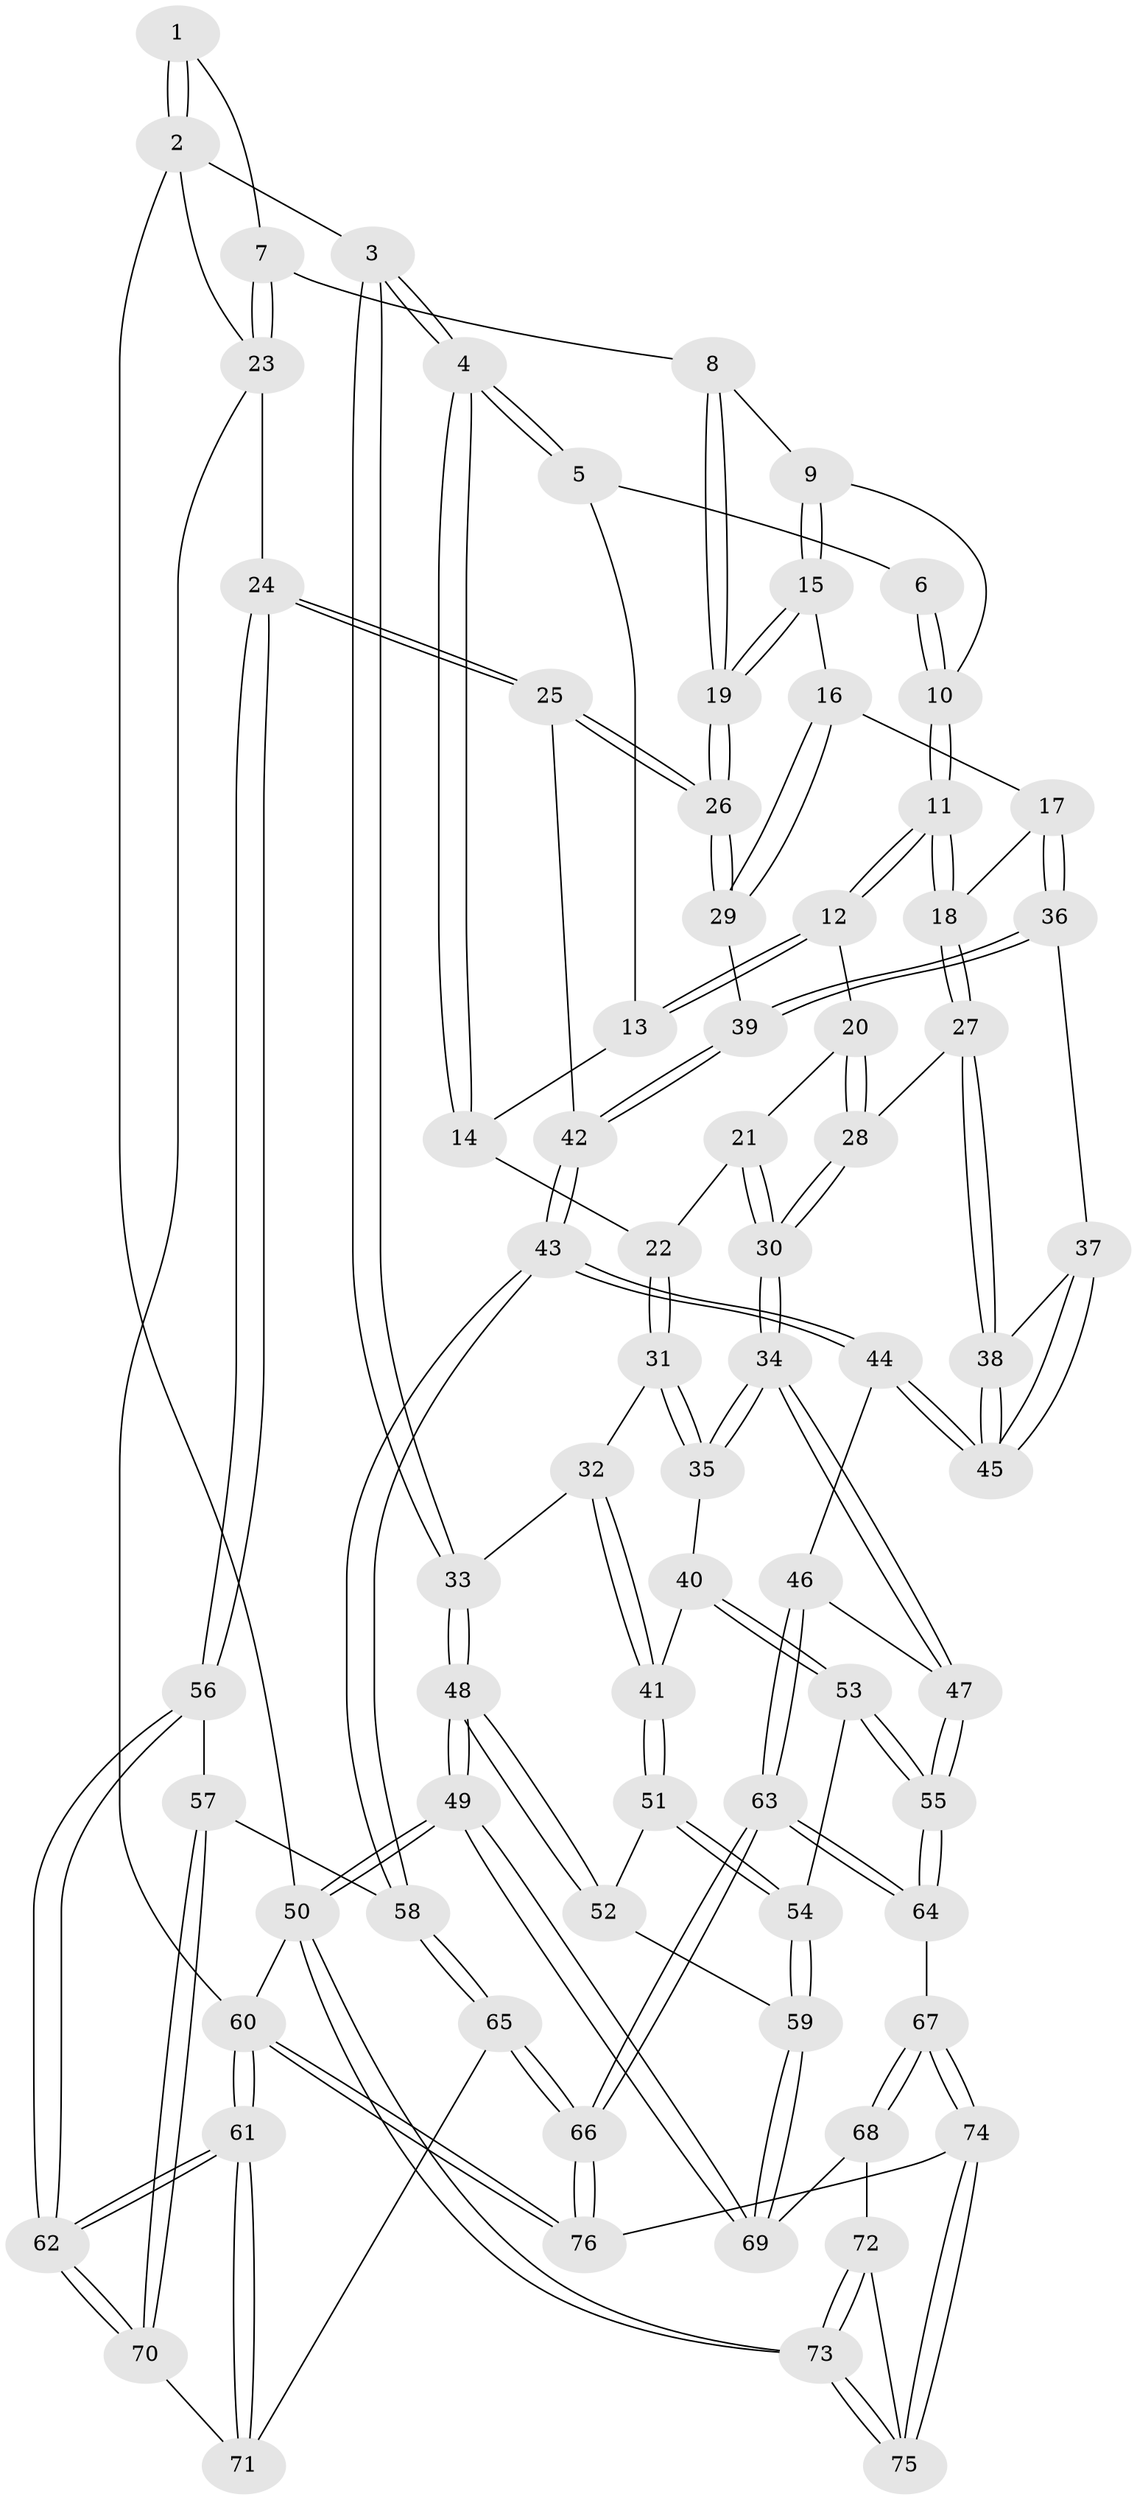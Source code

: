 // Generated by graph-tools (version 1.1) at 2025/17/03/09/25 04:17:12]
// undirected, 76 vertices, 187 edges
graph export_dot {
graph [start="1"]
  node [color=gray90,style=filled];
  1 [pos="+0.5939469962612838+0"];
  2 [pos="+0+0"];
  3 [pos="+0+0"];
  4 [pos="+0.025931428492748484+0.03783455837240339"];
  5 [pos="+0.4896433496021916+0.08704587851163946"];
  6 [pos="+0.5652637683022713+0"];
  7 [pos="+1+0"];
  8 [pos="+0.9176036373558162+0.08020418350894412"];
  9 [pos="+0.9045768202771544+0.09708539829144078"];
  10 [pos="+0.6757611952751864+0.17539358228505283"];
  11 [pos="+0.6420399487335345+0.2554356894841923"];
  12 [pos="+0.4856161709119705+0.19736669437927357"];
  13 [pos="+0.47860182233792636+0.1717906681943833"];
  14 [pos="+0.23943668389245862+0.17173538184279663"];
  15 [pos="+0.8563912770945246+0.23178369606740856"];
  16 [pos="+0.8405890747340625+0.2641517064083066"];
  17 [pos="+0.7710406365934935+0.3289213392918929"];
  18 [pos="+0.664700163341098+0.30880425211791557"];
  19 [pos="+0.9854863929973045+0.33330016842373594"];
  20 [pos="+0.4680887331172658+0.23390739550113007"];
  21 [pos="+0.3950916986187051+0.2989663223866836"];
  22 [pos="+0.33951668798724216+0.30017018524560285"];
  23 [pos="+1+0"];
  24 [pos="+1+0.503765860662969"];
  25 [pos="+1+0.4955163779881105"];
  26 [pos="+1+0.41318558139583816"];
  27 [pos="+0.5824182922913457+0.4193836923026906"];
  28 [pos="+0.5556978377535853+0.422805597682638"];
  29 [pos="+0.957360837038933+0.38893610415276486"];
  30 [pos="+0.4694601201914513+0.4652768423209604"];
  31 [pos="+0.3080297491446707+0.3507245371287762"];
  32 [pos="+0.11543843470420775+0.3433178627420017"];
  33 [pos="+0+0"];
  34 [pos="+0.43352973012094964+0.5103570990273947"];
  35 [pos="+0.3155648035847673+0.4513371584080395"];
  36 [pos="+0.7942309868788683+0.3963731761755007"];
  37 [pos="+0.7328356471729262+0.43687919566790046"];
  38 [pos="+0.6121444305087963+0.45232559840977926"];
  39 [pos="+0.8069572727776037+0.4142765279294536"];
  40 [pos="+0.19479691831952112+0.485659439503033"];
  41 [pos="+0.17961432172159378+0.47966874877181054"];
  42 [pos="+0.8312293421909219+0.5478689209708398"];
  43 [pos="+0.7457670154144258+0.6460576745929217"];
  44 [pos="+0.7179321310161578+0.6411556120568844"];
  45 [pos="+0.680231548565442+0.5605295551770944"];
  46 [pos="+0.6209937158616295+0.677404285402637"];
  47 [pos="+0.4328115324450265+0.5584238714133047"];
  48 [pos="+0+0.6106496104391004"];
  49 [pos="+0+0.7385395803524482"];
  50 [pos="+0+1"];
  51 [pos="+0.05668027055951898+0.5895368272137754"];
  52 [pos="+0+0.6076005048085492"];
  53 [pos="+0.2856032140767146+0.686522518855255"];
  54 [pos="+0.22603028191492947+0.7012244449211863"];
  55 [pos="+0.3199561204198513+0.6944877219124861"];
  56 [pos="+1+0.5639172303858389"];
  57 [pos="+0.8207726251001723+0.7257752298915925"];
  58 [pos="+0.7779872416877809+0.6914626851099849"];
  59 [pos="+0.15477709589835228+0.7673662679648777"];
  60 [pos="+1+1"];
  61 [pos="+1+1"];
  62 [pos="+1+1"];
  63 [pos="+0.4955369679256053+0.8858705062599823"];
  64 [pos="+0.37568111860700093+0.8026887608287205"];
  65 [pos="+0.6589334401231747+0.9436878770452585"];
  66 [pos="+0.5419406030180297+1"];
  67 [pos="+0.2045595982110029+0.9253664260409572"];
  68 [pos="+0.10844731376867675+0.8526665450247044"];
  69 [pos="+0.10738476678188727+0.8503794750340247"];
  70 [pos="+0.8266883608304211+0.7353302013656636"];
  71 [pos="+0.8217803189591285+0.903286997612939"];
  72 [pos="+0.09331388150455817+0.88311355660506"];
  73 [pos="+0+1"];
  74 [pos="+0.26815854380824733+1"];
  75 [pos="+0.0629954931694453+1"];
  76 [pos="+0.5271845841589983+1"];
  1 -- 2;
  1 -- 2;
  1 -- 7;
  2 -- 3;
  2 -- 23;
  2 -- 50;
  3 -- 4;
  3 -- 4;
  3 -- 33;
  3 -- 33;
  4 -- 5;
  4 -- 5;
  4 -- 14;
  4 -- 14;
  5 -- 6;
  5 -- 13;
  6 -- 10;
  6 -- 10;
  7 -- 8;
  7 -- 23;
  7 -- 23;
  8 -- 9;
  8 -- 19;
  8 -- 19;
  9 -- 10;
  9 -- 15;
  9 -- 15;
  10 -- 11;
  10 -- 11;
  11 -- 12;
  11 -- 12;
  11 -- 18;
  11 -- 18;
  12 -- 13;
  12 -- 13;
  12 -- 20;
  13 -- 14;
  14 -- 22;
  15 -- 16;
  15 -- 19;
  15 -- 19;
  16 -- 17;
  16 -- 29;
  16 -- 29;
  17 -- 18;
  17 -- 36;
  17 -- 36;
  18 -- 27;
  18 -- 27;
  19 -- 26;
  19 -- 26;
  20 -- 21;
  20 -- 28;
  20 -- 28;
  21 -- 22;
  21 -- 30;
  21 -- 30;
  22 -- 31;
  22 -- 31;
  23 -- 24;
  23 -- 60;
  24 -- 25;
  24 -- 25;
  24 -- 56;
  24 -- 56;
  25 -- 26;
  25 -- 26;
  25 -- 42;
  26 -- 29;
  26 -- 29;
  27 -- 28;
  27 -- 38;
  27 -- 38;
  28 -- 30;
  28 -- 30;
  29 -- 39;
  30 -- 34;
  30 -- 34;
  31 -- 32;
  31 -- 35;
  31 -- 35;
  32 -- 33;
  32 -- 41;
  32 -- 41;
  33 -- 48;
  33 -- 48;
  34 -- 35;
  34 -- 35;
  34 -- 47;
  34 -- 47;
  35 -- 40;
  36 -- 37;
  36 -- 39;
  36 -- 39;
  37 -- 38;
  37 -- 45;
  37 -- 45;
  38 -- 45;
  38 -- 45;
  39 -- 42;
  39 -- 42;
  40 -- 41;
  40 -- 53;
  40 -- 53;
  41 -- 51;
  41 -- 51;
  42 -- 43;
  42 -- 43;
  43 -- 44;
  43 -- 44;
  43 -- 58;
  43 -- 58;
  44 -- 45;
  44 -- 45;
  44 -- 46;
  46 -- 47;
  46 -- 63;
  46 -- 63;
  47 -- 55;
  47 -- 55;
  48 -- 49;
  48 -- 49;
  48 -- 52;
  48 -- 52;
  49 -- 50;
  49 -- 50;
  49 -- 69;
  49 -- 69;
  50 -- 73;
  50 -- 73;
  50 -- 60;
  51 -- 52;
  51 -- 54;
  51 -- 54;
  52 -- 59;
  53 -- 54;
  53 -- 55;
  53 -- 55;
  54 -- 59;
  54 -- 59;
  55 -- 64;
  55 -- 64;
  56 -- 57;
  56 -- 62;
  56 -- 62;
  57 -- 58;
  57 -- 70;
  57 -- 70;
  58 -- 65;
  58 -- 65;
  59 -- 69;
  59 -- 69;
  60 -- 61;
  60 -- 61;
  60 -- 76;
  60 -- 76;
  61 -- 62;
  61 -- 62;
  61 -- 71;
  61 -- 71;
  62 -- 70;
  62 -- 70;
  63 -- 64;
  63 -- 64;
  63 -- 66;
  63 -- 66;
  64 -- 67;
  65 -- 66;
  65 -- 66;
  65 -- 71;
  66 -- 76;
  66 -- 76;
  67 -- 68;
  67 -- 68;
  67 -- 74;
  67 -- 74;
  68 -- 69;
  68 -- 72;
  70 -- 71;
  72 -- 73;
  72 -- 73;
  72 -- 75;
  73 -- 75;
  73 -- 75;
  74 -- 75;
  74 -- 75;
  74 -- 76;
}

